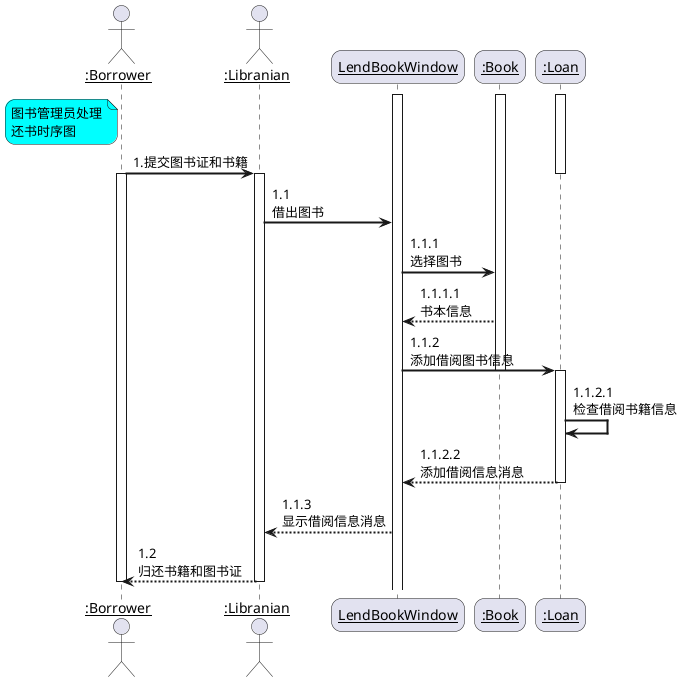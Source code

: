 @startuml
skinparam sequenceArrowThickness 2
skinparam roundcorner 20
skinparam maxmessagesize 60
skinparam sequenceParticipant underline

actor ":Borrower" as User
note left of User #aqua
	图书管理员处理
	还书时序图
end note
actor ":Libranian" as Lib
participant "LendBookWindow" as A
participant ":Book" as B
participant ":Loan" as C
activate A
activate B
activate C
User -> Lib: 1.提交图书证和书籍
deactivate C
activate User
activate Lib
Lib -> A: 1.1 借出图书
A -> B: 1.1.1 选择图书
B --> A: 1.1.1.1  书本信息
A -> C: 1.1.2  添加借阅图书信息
deactivate B
activate C
C -> C:1.1.2.1 检查借阅书籍信息
C --> A: 1.1.2.2  添加借阅信息消息
deactivate C
A -->Lib:1.1.3 显示借阅信息消息
Lib -->User:1.2 归还书籍和图书证
deactivate Lib
deactivate User
@enduml